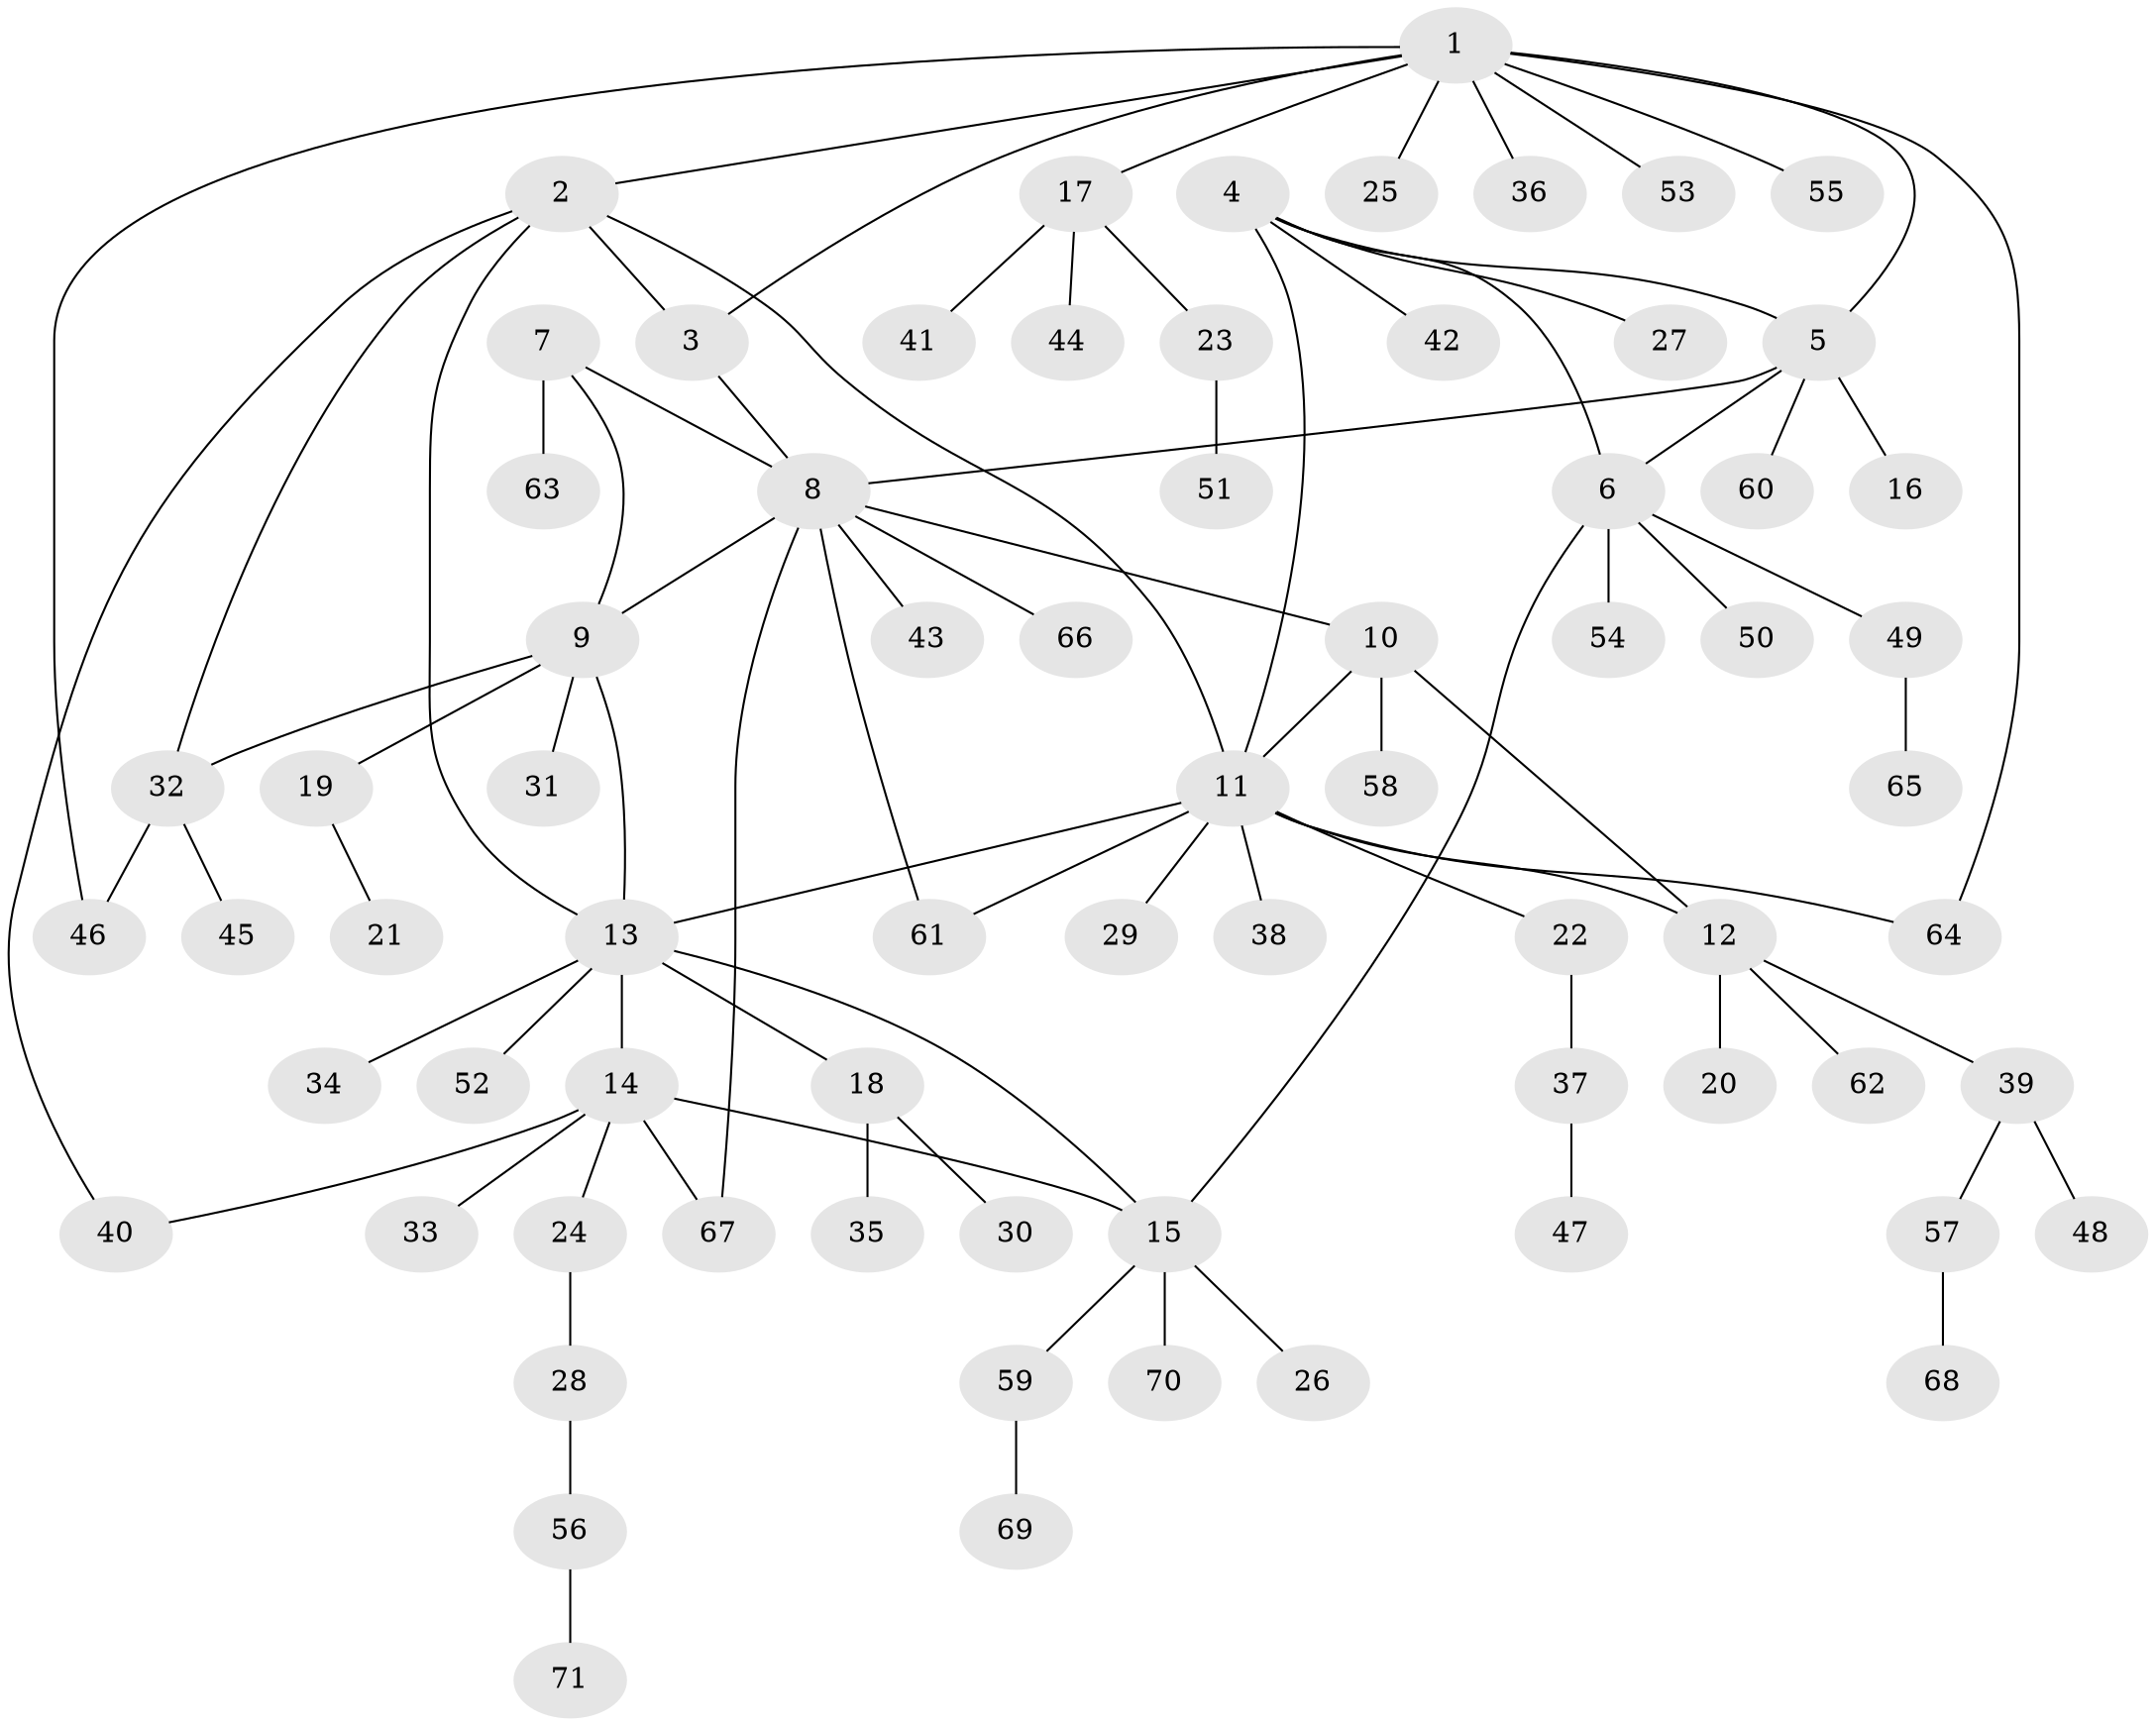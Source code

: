 // Generated by graph-tools (version 1.1) at 2025/02/03/09/25 03:02:36]
// undirected, 71 vertices, 87 edges
graph export_dot {
graph [start="1"]
  node [color=gray90,style=filled];
  1;
  2;
  3;
  4;
  5;
  6;
  7;
  8;
  9;
  10;
  11;
  12;
  13;
  14;
  15;
  16;
  17;
  18;
  19;
  20;
  21;
  22;
  23;
  24;
  25;
  26;
  27;
  28;
  29;
  30;
  31;
  32;
  33;
  34;
  35;
  36;
  37;
  38;
  39;
  40;
  41;
  42;
  43;
  44;
  45;
  46;
  47;
  48;
  49;
  50;
  51;
  52;
  53;
  54;
  55;
  56;
  57;
  58;
  59;
  60;
  61;
  62;
  63;
  64;
  65;
  66;
  67;
  68;
  69;
  70;
  71;
  1 -- 2;
  1 -- 3;
  1 -- 5;
  1 -- 17;
  1 -- 25;
  1 -- 36;
  1 -- 46;
  1 -- 53;
  1 -- 55;
  1 -- 64;
  2 -- 3;
  2 -- 11;
  2 -- 13;
  2 -- 32;
  2 -- 40;
  3 -- 8;
  4 -- 5;
  4 -- 6;
  4 -- 11;
  4 -- 27;
  4 -- 42;
  5 -- 6;
  5 -- 8;
  5 -- 16;
  5 -- 60;
  6 -- 15;
  6 -- 49;
  6 -- 50;
  6 -- 54;
  7 -- 8;
  7 -- 9;
  7 -- 63;
  8 -- 9;
  8 -- 10;
  8 -- 43;
  8 -- 61;
  8 -- 66;
  8 -- 67;
  9 -- 13;
  9 -- 19;
  9 -- 31;
  9 -- 32;
  10 -- 11;
  10 -- 12;
  10 -- 58;
  11 -- 12;
  11 -- 13;
  11 -- 22;
  11 -- 29;
  11 -- 38;
  11 -- 61;
  11 -- 64;
  12 -- 20;
  12 -- 39;
  12 -- 62;
  13 -- 14;
  13 -- 15;
  13 -- 18;
  13 -- 34;
  13 -- 52;
  14 -- 15;
  14 -- 24;
  14 -- 33;
  14 -- 40;
  14 -- 67;
  15 -- 26;
  15 -- 59;
  15 -- 70;
  17 -- 23;
  17 -- 41;
  17 -- 44;
  18 -- 30;
  18 -- 35;
  19 -- 21;
  22 -- 37;
  23 -- 51;
  24 -- 28;
  28 -- 56;
  32 -- 45;
  32 -- 46;
  37 -- 47;
  39 -- 48;
  39 -- 57;
  49 -- 65;
  56 -- 71;
  57 -- 68;
  59 -- 69;
}

